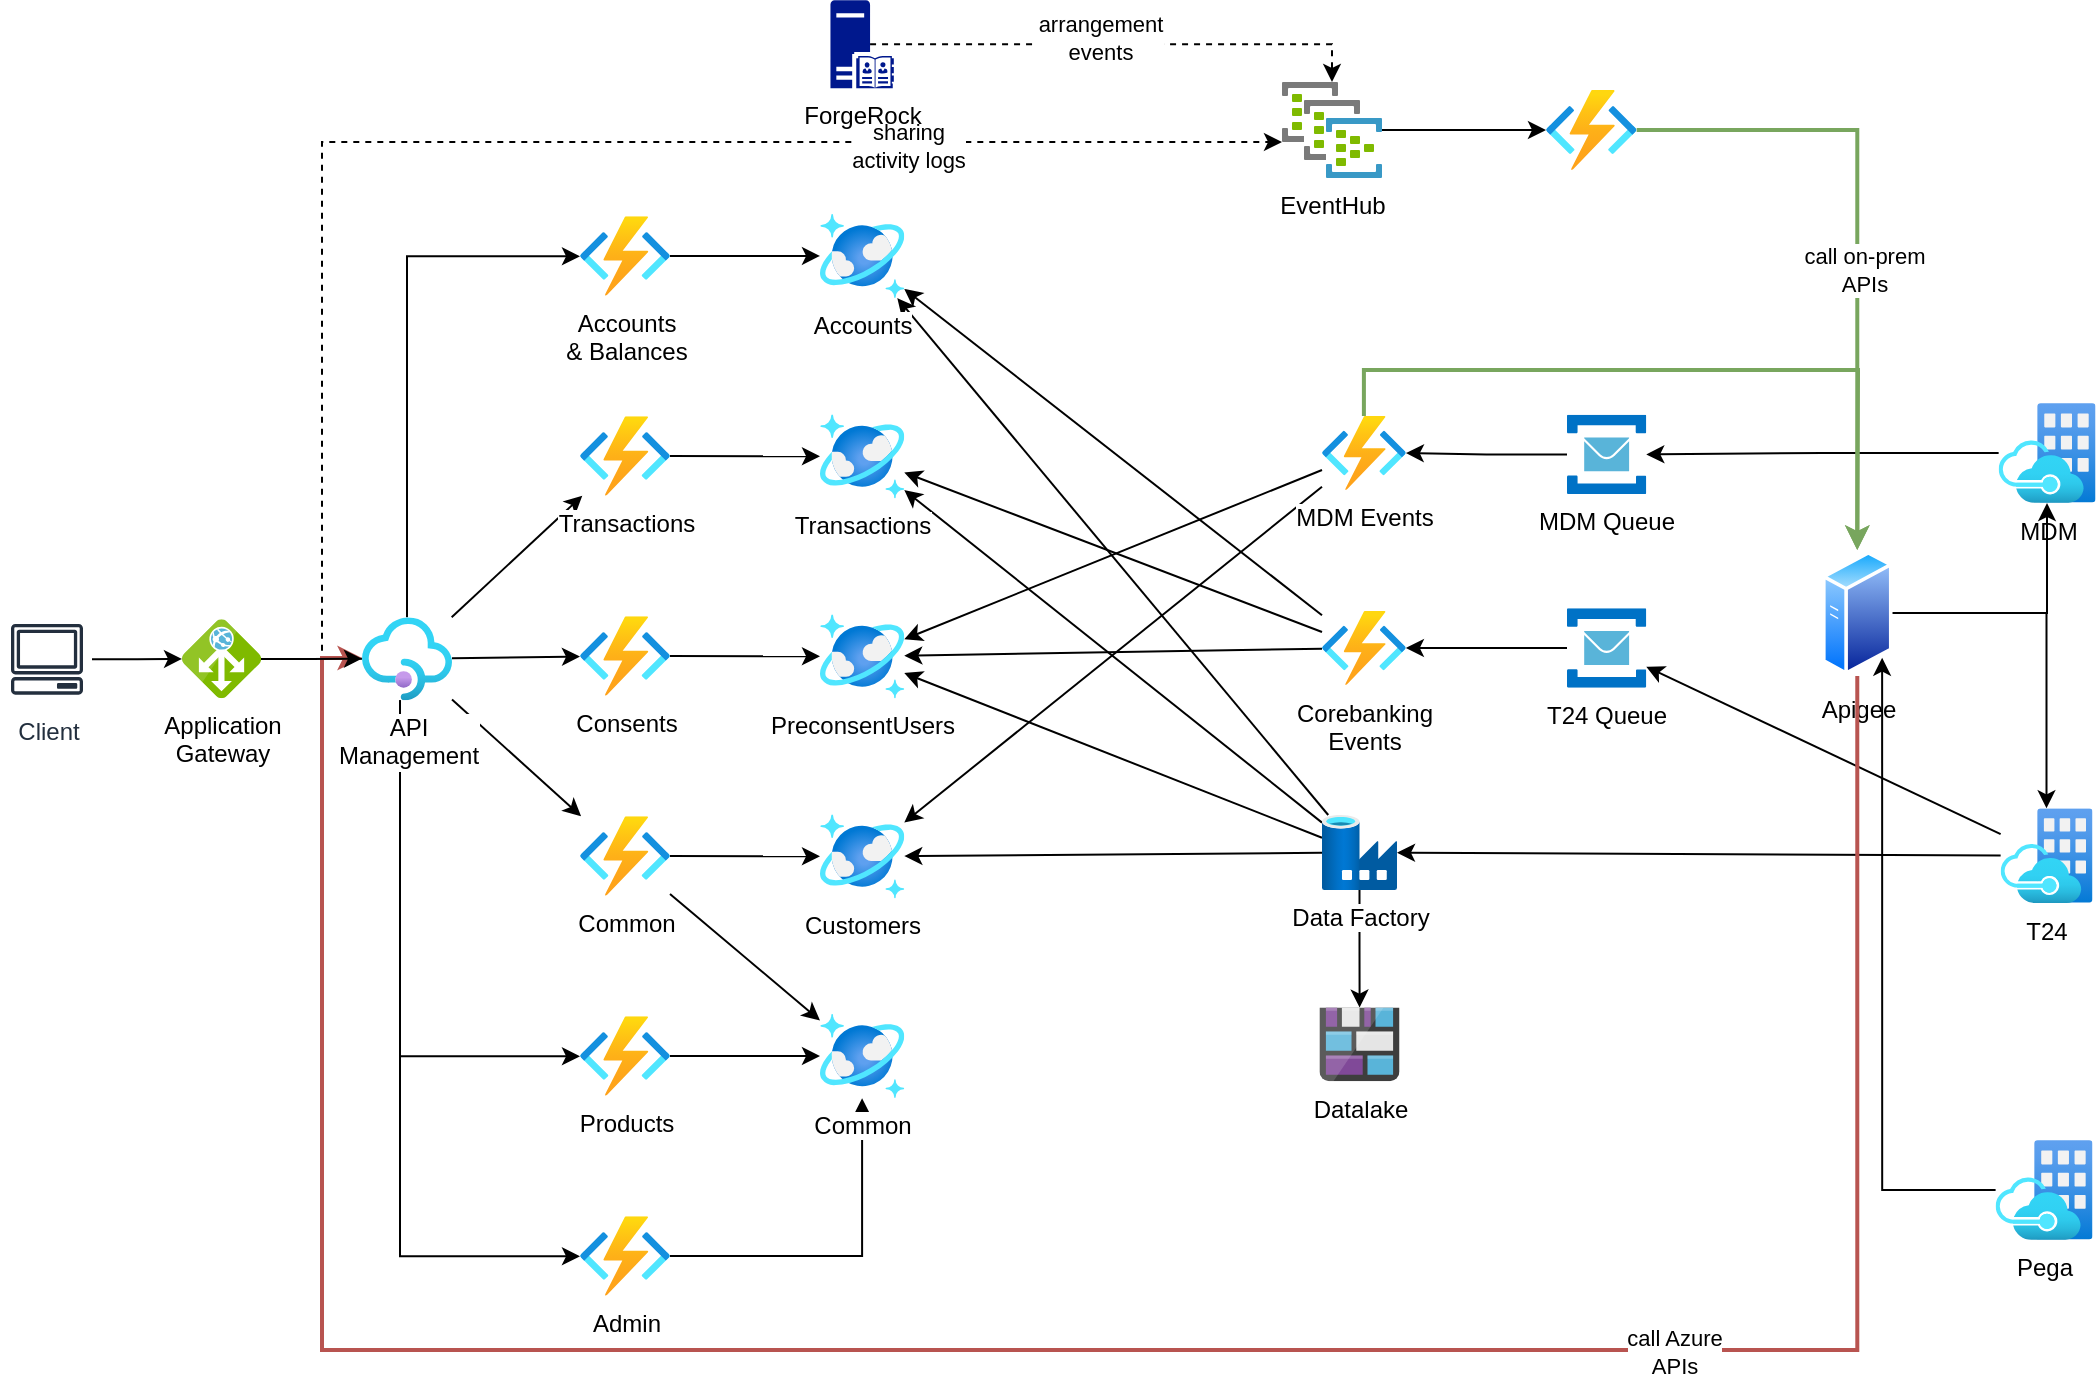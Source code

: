 <mxfile version="14.6.10" type="github">
  <diagram id="gjvZ4gOpl2NELNdTMGmE" name="Page-1">
    <mxGraphModel dx="1426" dy="717" grid="1" gridSize="10" guides="1" tooltips="1" connect="1" arrows="1" fold="1" page="1" pageScale="1" pageWidth="827" pageHeight="1169" math="0" shadow="0">
      <root>
        <mxCell id="0" />
        <mxCell id="1" parent="0" />
        <mxCell id="oMFMiWhIfmU4jBjoLOnd-13" style="rounded=0;orthogonalLoop=1;jettySize=auto;html=1;edgeStyle=orthogonalEdgeStyle;" parent="1" source="oMFMiWhIfmU4jBjoLOnd-1" target="oMFMiWhIfmU4jBjoLOnd-2" edge="1">
          <mxGeometry relative="1" as="geometry">
            <Array as="points">
              <mxPoint x="213" y="157.14" />
            </Array>
          </mxGeometry>
        </mxCell>
        <mxCell id="SULVt1aDSewzh9qNDvrG-3" style="rounded=0;orthogonalLoop=1;jettySize=auto;html=1;edgeStyle=orthogonalEdgeStyle;" edge="1" parent="1" source="oMFMiWhIfmU4jBjoLOnd-1" target="SULVt1aDSewzh9qNDvrG-1">
          <mxGeometry relative="1" as="geometry">
            <Array as="points">
              <mxPoint x="209" y="657.14" />
            </Array>
          </mxGeometry>
        </mxCell>
        <mxCell id="SULVt1aDSewzh9qNDvrG-5" style="rounded=0;orthogonalLoop=1;jettySize=auto;html=1;" edge="1" parent="1" source="oMFMiWhIfmU4jBjoLOnd-1" target="oMFMiWhIfmU4jBjoLOnd-55">
          <mxGeometry relative="1" as="geometry" />
        </mxCell>
        <mxCell id="SULVt1aDSewzh9qNDvrG-7" style="rounded=0;orthogonalLoop=1;jettySize=auto;html=1;edgeStyle=orthogonalEdgeStyle;" edge="1" parent="1" source="oMFMiWhIfmU4jBjoLOnd-1" target="SULVt1aDSewzh9qNDvrG-2">
          <mxGeometry relative="1" as="geometry">
            <Array as="points">
              <mxPoint x="209" y="557.14" />
            </Array>
          </mxGeometry>
        </mxCell>
        <mxCell id="SULVt1aDSewzh9qNDvrG-8" style="edgeStyle=none;rounded=0;orthogonalLoop=1;jettySize=auto;html=1;" edge="1" parent="1" source="oMFMiWhIfmU4jBjoLOnd-1" target="SULVt1aDSewzh9qNDvrG-4">
          <mxGeometry relative="1" as="geometry" />
        </mxCell>
        <mxCell id="SULVt1aDSewzh9qNDvrG-22" style="rounded=0;orthogonalLoop=1;jettySize=auto;html=1;" edge="1" parent="1" source="oMFMiWhIfmU4jBjoLOnd-1" target="SULVt1aDSewzh9qNDvrG-11">
          <mxGeometry relative="1" as="geometry" />
        </mxCell>
        <mxCell id="SULVt1aDSewzh9qNDvrG-50" style="rounded=0;orthogonalLoop=1;jettySize=auto;html=1;strokeWidth=1;dashed=1;edgeStyle=orthogonalEdgeStyle;" edge="1" parent="1" source="oMFMiWhIfmU4jBjoLOnd-1" target="SULVt1aDSewzh9qNDvrG-37">
          <mxGeometry relative="1" as="geometry">
            <mxPoint x="650" y="121.758" as="targetPoint" />
            <Array as="points">
              <mxPoint x="170" y="358" />
              <mxPoint x="170" y="100" />
            </Array>
          </mxGeometry>
        </mxCell>
        <mxCell id="SULVt1aDSewzh9qNDvrG-53" value="sharing &lt;br&gt;activity logs" style="edgeLabel;html=1;align=center;verticalAlign=middle;resizable=0;points=[];" vertex="1" connectable="0" parent="SULVt1aDSewzh9qNDvrG-50">
          <mxGeometry x="0.503" y="-2" relative="1" as="geometry">
            <mxPoint x="1" as="offset" />
          </mxGeometry>
        </mxCell>
        <mxCell id="oMFMiWhIfmU4jBjoLOnd-1" value="API&lt;br&gt;Management" style="aspect=fixed;html=1;points=[];align=center;image;fontSize=12;image=img/lib/azure2/integration/API_Management_Services.svg;" parent="1" vertex="1">
          <mxGeometry x="190" y="337.64" width="45" height="41.54" as="geometry" />
        </mxCell>
        <mxCell id="SULVt1aDSewzh9qNDvrG-10" style="edgeStyle=none;rounded=0;orthogonalLoop=1;jettySize=auto;html=1;" edge="1" parent="1" source="oMFMiWhIfmU4jBjoLOnd-2" target="SULVt1aDSewzh9qNDvrG-9">
          <mxGeometry relative="1" as="geometry" />
        </mxCell>
        <mxCell id="oMFMiWhIfmU4jBjoLOnd-2" value="Accounts&lt;br&gt;&amp;amp; Balances" style="aspect=fixed;html=1;points=[];align=center;image;fontSize=12;image=img/lib/azure2/compute/Function_Apps.svg;" parent="1" vertex="1">
          <mxGeometry x="299" y="137.14" width="45" height="39.71" as="geometry" />
        </mxCell>
        <mxCell id="oMFMiWhIfmU4jBjoLOnd-22" style="edgeStyle=orthogonalEdgeStyle;rounded=0;orthogonalLoop=1;jettySize=auto;html=1;" parent="1" source="oMFMiWhIfmU4jBjoLOnd-4" target="oMFMiWhIfmU4jBjoLOnd-21" edge="1">
          <mxGeometry relative="1" as="geometry" />
        </mxCell>
        <mxCell id="SULVt1aDSewzh9qNDvrG-24" style="edgeStyle=none;rounded=0;orthogonalLoop=1;jettySize=auto;html=1;" edge="1" parent="1" source="oMFMiWhIfmU4jBjoLOnd-4" target="SULVt1aDSewzh9qNDvrG-13">
          <mxGeometry relative="1" as="geometry" />
        </mxCell>
        <mxCell id="SULVt1aDSewzh9qNDvrG-25" style="edgeStyle=none;rounded=0;orthogonalLoop=1;jettySize=auto;html=1;" edge="1" parent="1" source="oMFMiWhIfmU4jBjoLOnd-4" target="SULVt1aDSewzh9qNDvrG-19">
          <mxGeometry relative="1" as="geometry" />
        </mxCell>
        <mxCell id="SULVt1aDSewzh9qNDvrG-26" style="edgeStyle=none;rounded=0;orthogonalLoop=1;jettySize=auto;html=1;" edge="1" parent="1" source="oMFMiWhIfmU4jBjoLOnd-4" target="SULVt1aDSewzh9qNDvrG-12">
          <mxGeometry relative="1" as="geometry" />
        </mxCell>
        <mxCell id="SULVt1aDSewzh9qNDvrG-27" style="edgeStyle=none;rounded=0;orthogonalLoop=1;jettySize=auto;html=1;" edge="1" parent="1" source="oMFMiWhIfmU4jBjoLOnd-4" target="SULVt1aDSewzh9qNDvrG-9">
          <mxGeometry relative="1" as="geometry" />
        </mxCell>
        <mxCell id="oMFMiWhIfmU4jBjoLOnd-4" value="Data Factory" style="aspect=fixed;html=1;points=[];align=center;image;fontSize=12;image=img/lib/azure2/databases/Data_Factory.svg;" parent="1" vertex="1">
          <mxGeometry x="670" y="436.5" width="37.5" height="37.5" as="geometry" />
        </mxCell>
        <mxCell id="oMFMiWhIfmU4jBjoLOnd-16" style="edgeStyle=orthogonalEdgeStyle;rounded=0;orthogonalLoop=1;jettySize=auto;html=1;" parent="1" source="oMFMiWhIfmU4jBjoLOnd-5" target="oMFMiWhIfmU4jBjoLOnd-10" edge="1">
          <mxGeometry relative="1" as="geometry" />
        </mxCell>
        <mxCell id="oMFMiWhIfmU4jBjoLOnd-5" value="MDM Queue" style="aspect=fixed;html=1;points=[];align=center;image;fontSize=12;image=img/lib/mscae/Service_Bus.svg;" parent="1" vertex="1">
          <mxGeometry x="792.5" y="236.36" width="39.64" height="39.64" as="geometry" />
        </mxCell>
        <mxCell id="SULVt1aDSewzh9qNDvrG-30" style="edgeStyle=none;rounded=0;orthogonalLoop=1;jettySize=auto;html=1;" edge="1" parent="1" source="oMFMiWhIfmU4jBjoLOnd-6" target="SULVt1aDSewzh9qNDvrG-28">
          <mxGeometry relative="1" as="geometry" />
        </mxCell>
        <mxCell id="SULVt1aDSewzh9qNDvrG-35" style="edgeStyle=none;rounded=0;orthogonalLoop=1;jettySize=auto;html=1;" edge="1" parent="1" source="oMFMiWhIfmU4jBjoLOnd-6" target="oMFMiWhIfmU4jBjoLOnd-4">
          <mxGeometry relative="1" as="geometry" />
        </mxCell>
        <mxCell id="oMFMiWhIfmU4jBjoLOnd-6" value="T24" style="aspect=fixed;html=1;points=[];align=center;image;fontSize=12;image=img/lib/azure2/azure_stack/Azure_Stack.svg;" parent="1" vertex="1">
          <mxGeometry x="1009.32" y="433.16" width="45.92" height="47.4" as="geometry" />
        </mxCell>
        <mxCell id="SULVt1aDSewzh9qNDvrG-56" style="edgeStyle=orthogonalEdgeStyle;rounded=0;orthogonalLoop=1;jettySize=auto;html=1;strokeWidth=1;" edge="1" parent="1" source="oMFMiWhIfmU4jBjoLOnd-7" target="SULVt1aDSewzh9qNDvrG-55">
          <mxGeometry relative="1" as="geometry" />
        </mxCell>
        <mxCell id="oMFMiWhIfmU4jBjoLOnd-7" value="Client" style="outlineConnect=0;fontColor=#232F3E;gradientColor=none;strokeColor=#232F3E;fillColor=#ffffff;dashed=0;verticalLabelPosition=bottom;verticalAlign=top;align=center;html=1;fontSize=12;fontStyle=0;aspect=fixed;shape=mxgraph.aws4.resourceIcon;resIcon=mxgraph.aws4.client;" parent="1" vertex="1">
          <mxGeometry x="10" y="336.14" width="45" height="45" as="geometry" />
        </mxCell>
        <mxCell id="oMFMiWhIfmU4jBjoLOnd-15" style="edgeStyle=orthogonalEdgeStyle;rounded=0;orthogonalLoop=1;jettySize=auto;html=1;" parent="1" source="oMFMiWhIfmU4jBjoLOnd-8" target="oMFMiWhIfmU4jBjoLOnd-5" edge="1">
          <mxGeometry relative="1" as="geometry" />
        </mxCell>
        <mxCell id="oMFMiWhIfmU4jBjoLOnd-8" value="MDM" style="aspect=fixed;html=1;points=[];align=center;image;fontSize=12;image=img/lib/azure2/azure_stack/Azure_Stack.svg;" parent="1" vertex="1">
          <mxGeometry x="1008.32" y="230.5" width="48.44" height="50" as="geometry" />
        </mxCell>
        <mxCell id="oMFMiWhIfmU4jBjoLOnd-11" style="rounded=0;orthogonalLoop=1;jettySize=auto;html=1;" parent="1" source="oMFMiWhIfmU4jBjoLOnd-10" target="SULVt1aDSewzh9qNDvrG-19" edge="1">
          <mxGeometry relative="1" as="geometry">
            <mxPoint x="602" y="251" as="targetPoint" />
          </mxGeometry>
        </mxCell>
        <mxCell id="SULVt1aDSewzh9qNDvrG-23" style="edgeStyle=none;rounded=0;orthogonalLoop=1;jettySize=auto;html=1;" edge="1" parent="1" source="oMFMiWhIfmU4jBjoLOnd-10" target="SULVt1aDSewzh9qNDvrG-13">
          <mxGeometry relative="1" as="geometry" />
        </mxCell>
        <mxCell id="SULVt1aDSewzh9qNDvrG-38" style="edgeStyle=orthogonalEdgeStyle;rounded=0;orthogonalLoop=1;jettySize=auto;html=1;fillColor=#d5e8d4;strokeColor=#78A65E;strokeWidth=2;" edge="1" parent="1" source="oMFMiWhIfmU4jBjoLOnd-10" target="oMFMiWhIfmU4jBjoLOnd-37">
          <mxGeometry relative="1" as="geometry">
            <Array as="points">
              <mxPoint x="691" y="214" />
              <mxPoint x="938" y="214" />
            </Array>
          </mxGeometry>
        </mxCell>
        <mxCell id="oMFMiWhIfmU4jBjoLOnd-10" value="MDM Events" style="aspect=fixed;html=1;points=[];align=center;image;fontSize=12;image=img/lib/azure2/compute/Function_Apps.svg;" parent="1" vertex="1">
          <mxGeometry x="670" y="237" width="41.93" height="37" as="geometry" />
        </mxCell>
        <mxCell id="oMFMiWhIfmU4jBjoLOnd-21" value="Datalake" style="aspect=fixed;html=1;points=[];align=center;image;fontSize=12;image=img/lib/mscae/Blog_Storage.svg;" parent="1" vertex="1">
          <mxGeometry x="668.75" y="532.79" width="40" height="36.8" as="geometry" />
        </mxCell>
        <mxCell id="SULVt1aDSewzh9qNDvrG-39" style="edgeStyle=orthogonalEdgeStyle;rounded=0;orthogonalLoop=1;jettySize=auto;html=1;" edge="1" parent="1" source="oMFMiWhIfmU4jBjoLOnd-37" target="oMFMiWhIfmU4jBjoLOnd-8">
          <mxGeometry relative="1" as="geometry" />
        </mxCell>
        <mxCell id="SULVt1aDSewzh9qNDvrG-41" style="edgeStyle=orthogonalEdgeStyle;rounded=0;orthogonalLoop=1;jettySize=auto;html=1;" edge="1" parent="1" source="oMFMiWhIfmU4jBjoLOnd-37" target="oMFMiWhIfmU4jBjoLOnd-6">
          <mxGeometry relative="1" as="geometry" />
        </mxCell>
        <mxCell id="oMFMiWhIfmU4jBjoLOnd-37" value="Apigee" style="aspect=fixed;perimeter=ellipsePerimeter;html=1;align=center;shadow=0;dashed=0;spacingTop=3;image;image=img/lib/active_directory/generic_server.svg;" parent="1" vertex="1">
          <mxGeometry x="920" y="304.0" width="35.28" height="63" as="geometry" />
        </mxCell>
        <mxCell id="SULVt1aDSewzh9qNDvrG-47" style="edgeStyle=orthogonalEdgeStyle;rounded=0;orthogonalLoop=1;jettySize=auto;html=1;fillColor=#f8cecc;strokeColor=#b85450;strokeWidth=2;" edge="1" parent="1" source="oMFMiWhIfmU4jBjoLOnd-37" target="oMFMiWhIfmU4jBjoLOnd-1">
          <mxGeometry relative="1" as="geometry">
            <Array as="points">
              <mxPoint x="938" y="704" />
              <mxPoint x="170" y="704" />
              <mxPoint x="170" y="358" />
            </Array>
          </mxGeometry>
        </mxCell>
        <mxCell id="SULVt1aDSewzh9qNDvrG-48" value="call Azure&lt;br&gt;APIs" style="edgeLabel;html=1;align=center;verticalAlign=middle;resizable=0;points=[];" vertex="1" connectable="0" parent="SULVt1aDSewzh9qNDvrG-47">
          <mxGeometry x="-0.417" y="1" relative="1" as="geometry">
            <mxPoint as="offset" />
          </mxGeometry>
        </mxCell>
        <mxCell id="SULVt1aDSewzh9qNDvrG-52" style="edgeStyle=orthogonalEdgeStyle;rounded=0;orthogonalLoop=1;jettySize=auto;html=1;entryX=1;entryY=1;entryDx=0;entryDy=0;strokeWidth=1;" edge="1" parent="1" source="oMFMiWhIfmU4jBjoLOnd-52" target="oMFMiWhIfmU4jBjoLOnd-37">
          <mxGeometry relative="1" as="geometry" />
        </mxCell>
        <mxCell id="oMFMiWhIfmU4jBjoLOnd-52" value="Pega" style="aspect=fixed;html=1;points=[];align=center;image;fontSize=12;image=img/lib/azure2/azure_stack/Azure_Stack.svg;" parent="1" vertex="1">
          <mxGeometry x="1006.8" y="599" width="48.44" height="50" as="geometry" />
        </mxCell>
        <mxCell id="SULVt1aDSewzh9qNDvrG-16" style="edgeStyle=none;rounded=0;orthogonalLoop=1;jettySize=auto;html=1;" edge="1" parent="1" source="oMFMiWhIfmU4jBjoLOnd-55" target="SULVt1aDSewzh9qNDvrG-14">
          <mxGeometry relative="1" as="geometry" />
        </mxCell>
        <mxCell id="SULVt1aDSewzh9qNDvrG-17" style="edgeStyle=none;rounded=0;orthogonalLoop=1;jettySize=auto;html=1;" edge="1" parent="1" source="oMFMiWhIfmU4jBjoLOnd-55" target="SULVt1aDSewzh9qNDvrG-13">
          <mxGeometry relative="1" as="geometry" />
        </mxCell>
        <mxCell id="oMFMiWhIfmU4jBjoLOnd-55" value="Common" style="aspect=fixed;html=1;points=[];align=center;image;fontSize=12;image=img/lib/azure2/compute/Function_Apps.svg;" parent="1" vertex="1">
          <mxGeometry x="299" y="437.14" width="45" height="39.71" as="geometry" />
        </mxCell>
        <mxCell id="SULVt1aDSewzh9qNDvrG-21" style="edgeStyle=orthogonalEdgeStyle;rounded=0;orthogonalLoop=1;jettySize=auto;html=1;" edge="1" parent="1" source="SULVt1aDSewzh9qNDvrG-1" target="SULVt1aDSewzh9qNDvrG-14">
          <mxGeometry relative="1" as="geometry" />
        </mxCell>
        <mxCell id="SULVt1aDSewzh9qNDvrG-1" value="Admin" style="aspect=fixed;html=1;points=[];align=center;image;fontSize=12;image=img/lib/azure2/compute/Function_Apps.svg;" vertex="1" parent="1">
          <mxGeometry x="299" y="637.14" width="45" height="39.71" as="geometry" />
        </mxCell>
        <mxCell id="SULVt1aDSewzh9qNDvrG-15" style="edgeStyle=none;rounded=0;orthogonalLoop=1;jettySize=auto;html=1;" edge="1" parent="1" source="SULVt1aDSewzh9qNDvrG-2" target="SULVt1aDSewzh9qNDvrG-14">
          <mxGeometry relative="1" as="geometry" />
        </mxCell>
        <mxCell id="SULVt1aDSewzh9qNDvrG-2" value="Products" style="aspect=fixed;html=1;points=[];align=center;image;fontSize=12;image=img/lib/azure2/compute/Function_Apps.svg;" vertex="1" parent="1">
          <mxGeometry x="299" y="537.14" width="45" height="39.71" as="geometry" />
        </mxCell>
        <mxCell id="SULVt1aDSewzh9qNDvrG-20" style="edgeStyle=none;rounded=0;orthogonalLoop=1;jettySize=auto;html=1;" edge="1" parent="1" source="SULVt1aDSewzh9qNDvrG-4" target="SULVt1aDSewzh9qNDvrG-19">
          <mxGeometry relative="1" as="geometry" />
        </mxCell>
        <mxCell id="SULVt1aDSewzh9qNDvrG-4" value="Consents" style="aspect=fixed;html=1;points=[];align=center;image;fontSize=12;image=img/lib/azure2/compute/Function_Apps.svg;" vertex="1" parent="1">
          <mxGeometry x="299" y="337.14" width="45" height="39.71" as="geometry" />
        </mxCell>
        <mxCell id="SULVt1aDSewzh9qNDvrG-9" value="Accounts" style="aspect=fixed;html=1;points=[];align=center;image;fontSize=12;image=img/lib/azure2/databases/Azure_Cosmos_DB.svg;" vertex="1" parent="1">
          <mxGeometry x="419" y="135.92" width="42.14" height="42.14" as="geometry" />
        </mxCell>
        <mxCell id="SULVt1aDSewzh9qNDvrG-18" style="edgeStyle=none;rounded=0;orthogonalLoop=1;jettySize=auto;html=1;" edge="1" parent="1" source="SULVt1aDSewzh9qNDvrG-11" target="SULVt1aDSewzh9qNDvrG-12">
          <mxGeometry relative="1" as="geometry" />
        </mxCell>
        <mxCell id="SULVt1aDSewzh9qNDvrG-11" value="Transactions" style="aspect=fixed;html=1;points=[];align=center;image;fontSize=12;image=img/lib/azure2/compute/Function_Apps.svg;" vertex="1" parent="1">
          <mxGeometry x="299" y="237.14" width="45" height="39.71" as="geometry" />
        </mxCell>
        <mxCell id="SULVt1aDSewzh9qNDvrG-12" value="Transactions" style="aspect=fixed;html=1;points=[];align=center;image;fontSize=12;image=img/lib/azure2/databases/Azure_Cosmos_DB.svg;" vertex="1" parent="1">
          <mxGeometry x="419" y="236.14" width="42.14" height="42.14" as="geometry" />
        </mxCell>
        <mxCell id="SULVt1aDSewzh9qNDvrG-13" value="Customers" style="aspect=fixed;html=1;points=[];align=center;image;fontSize=12;image=img/lib/azure2/databases/Azure_Cosmos_DB.svg;" vertex="1" parent="1">
          <mxGeometry x="419" y="436.14" width="42.14" height="42.14" as="geometry" />
        </mxCell>
        <mxCell id="SULVt1aDSewzh9qNDvrG-14" value="Common" style="aspect=fixed;html=1;points=[];align=center;image;fontSize=12;image=img/lib/azure2/databases/Azure_Cosmos_DB.svg;" vertex="1" parent="1">
          <mxGeometry x="419" y="535.93" width="42.14" height="42.14" as="geometry" />
        </mxCell>
        <mxCell id="SULVt1aDSewzh9qNDvrG-19" value="PreconsentUsers" style="aspect=fixed;html=1;points=[];align=center;image;fontSize=12;image=img/lib/azure2/databases/Azure_Cosmos_DB.svg;" vertex="1" parent="1">
          <mxGeometry x="419" y="336.14" width="42.14" height="42.14" as="geometry" />
        </mxCell>
        <mxCell id="SULVt1aDSewzh9qNDvrG-31" style="edgeStyle=none;rounded=0;orthogonalLoop=1;jettySize=auto;html=1;" edge="1" parent="1" source="SULVt1aDSewzh9qNDvrG-28" target="SULVt1aDSewzh9qNDvrG-29">
          <mxGeometry relative="1" as="geometry" />
        </mxCell>
        <mxCell id="SULVt1aDSewzh9qNDvrG-28" value="T24 Queue" style="aspect=fixed;html=1;points=[];align=center;image;fontSize=12;image=img/lib/mscae/Service_Bus.svg;" vertex="1" parent="1">
          <mxGeometry x="792.5" y="333.18" width="39.64" height="39.64" as="geometry" />
        </mxCell>
        <mxCell id="SULVt1aDSewzh9qNDvrG-32" style="edgeStyle=none;rounded=0;orthogonalLoop=1;jettySize=auto;html=1;" edge="1" parent="1" source="SULVt1aDSewzh9qNDvrG-29" target="SULVt1aDSewzh9qNDvrG-12">
          <mxGeometry relative="1" as="geometry" />
        </mxCell>
        <mxCell id="SULVt1aDSewzh9qNDvrG-33" style="edgeStyle=none;rounded=0;orthogonalLoop=1;jettySize=auto;html=1;" edge="1" parent="1" source="SULVt1aDSewzh9qNDvrG-29" target="SULVt1aDSewzh9qNDvrG-9">
          <mxGeometry relative="1" as="geometry" />
        </mxCell>
        <mxCell id="SULVt1aDSewzh9qNDvrG-34" style="edgeStyle=none;rounded=0;orthogonalLoop=1;jettySize=auto;html=1;" edge="1" parent="1" source="SULVt1aDSewzh9qNDvrG-29" target="SULVt1aDSewzh9qNDvrG-19">
          <mxGeometry relative="1" as="geometry" />
        </mxCell>
        <mxCell id="SULVt1aDSewzh9qNDvrG-29" value="Corebanking&lt;br&gt;Events" style="aspect=fixed;html=1;points=[];align=center;image;fontSize=12;image=img/lib/azure2/compute/Function_Apps.svg;" vertex="1" parent="1">
          <mxGeometry x="670" y="334.5" width="41.93" height="37" as="geometry" />
        </mxCell>
        <mxCell id="SULVt1aDSewzh9qNDvrG-42" style="edgeStyle=orthogonalEdgeStyle;rounded=0;orthogonalLoop=1;jettySize=auto;html=1;dashed=1;strokeWidth=1;exitX=0.625;exitY=0.5;exitDx=0;exitDy=0;exitPerimeter=0;" edge="1" parent="1" source="SULVt1aDSewzh9qNDvrG-36" target="SULVt1aDSewzh9qNDvrG-37">
          <mxGeometry relative="1" as="geometry">
            <mxPoint x="278.34" y="110" as="sourcePoint" />
            <mxPoint x="650" y="110" as="targetPoint" />
            <Array as="points">
              <mxPoint x="675" y="52" />
            </Array>
          </mxGeometry>
        </mxCell>
        <mxCell id="SULVt1aDSewzh9qNDvrG-54" value="arrangement&lt;br&gt;events" style="edgeLabel;html=1;align=center;verticalAlign=middle;resizable=0;points=[];" vertex="1" connectable="0" parent="SULVt1aDSewzh9qNDvrG-42">
          <mxGeometry x="-0.078" y="3" relative="1" as="geometry">
            <mxPoint as="offset" />
          </mxGeometry>
        </mxCell>
        <mxCell id="SULVt1aDSewzh9qNDvrG-36" value="ForgeRock" style="aspect=fixed;pointerEvents=1;shadow=0;dashed=0;html=1;strokeColor=none;labelPosition=center;verticalLabelPosition=bottom;verticalAlign=top;align=center;fillColor=#00188D;shape=mxgraph.mscae.enterprise.server_directory" vertex="1" parent="1">
          <mxGeometry x="424.23" y="29.14" width="31.68" height="44" as="geometry" />
        </mxCell>
        <mxCell id="SULVt1aDSewzh9qNDvrG-44" style="edgeStyle=orthogonalEdgeStyle;rounded=0;orthogonalLoop=1;jettySize=auto;html=1;" edge="1" parent="1" source="SULVt1aDSewzh9qNDvrG-37" target="SULVt1aDSewzh9qNDvrG-43">
          <mxGeometry relative="1" as="geometry">
            <mxPoint x="700" y="110" as="sourcePoint" />
          </mxGeometry>
        </mxCell>
        <mxCell id="SULVt1aDSewzh9qNDvrG-37" value="EventHub" style="aspect=fixed;html=1;points=[];align=center;image;fontSize=12;image=img/lib/mscae/Dedicated_Event_Hub.svg;" vertex="1" parent="1">
          <mxGeometry x="650" y="70" width="50" height="48" as="geometry" />
        </mxCell>
        <mxCell id="SULVt1aDSewzh9qNDvrG-45" style="edgeStyle=orthogonalEdgeStyle;rounded=0;orthogonalLoop=1;jettySize=auto;html=1;fillColor=#d5e8d4;strokeColor=#78A65E;strokeWidth=2;" edge="1" parent="1" source="SULVt1aDSewzh9qNDvrG-43" target="oMFMiWhIfmU4jBjoLOnd-37">
          <mxGeometry relative="1" as="geometry" />
        </mxCell>
        <mxCell id="SULVt1aDSewzh9qNDvrG-46" value="call on-prem&lt;br&gt;APIs" style="edgeLabel;html=1;align=center;verticalAlign=middle;resizable=0;points=[];" vertex="1" connectable="0" parent="SULVt1aDSewzh9qNDvrG-45">
          <mxGeometry x="0.126" y="3" relative="1" as="geometry">
            <mxPoint as="offset" />
          </mxGeometry>
        </mxCell>
        <mxCell id="SULVt1aDSewzh9qNDvrG-43" value="" style="aspect=fixed;html=1;points=[];align=center;image;fontSize=12;image=img/lib/azure2/compute/Function_Apps.svg;" vertex="1" parent="1">
          <mxGeometry x="782" y="74.0" width="45.33" height="40" as="geometry" />
        </mxCell>
        <mxCell id="SULVt1aDSewzh9qNDvrG-57" style="edgeStyle=orthogonalEdgeStyle;rounded=0;orthogonalLoop=1;jettySize=auto;html=1;strokeWidth=1;" edge="1" parent="1" source="SULVt1aDSewzh9qNDvrG-55" target="oMFMiWhIfmU4jBjoLOnd-1">
          <mxGeometry relative="1" as="geometry" />
        </mxCell>
        <mxCell id="SULVt1aDSewzh9qNDvrG-55" value="Application&lt;br&gt;Gateway" style="aspect=fixed;html=1;points=[];align=center;image;fontSize=12;image=img/lib/mscae/Application_Gateway.svg;" vertex="1" parent="1">
          <mxGeometry x="100" y="338.66" width="39.5" height="39.5" as="geometry" />
        </mxCell>
      </root>
    </mxGraphModel>
  </diagram>
</mxfile>
